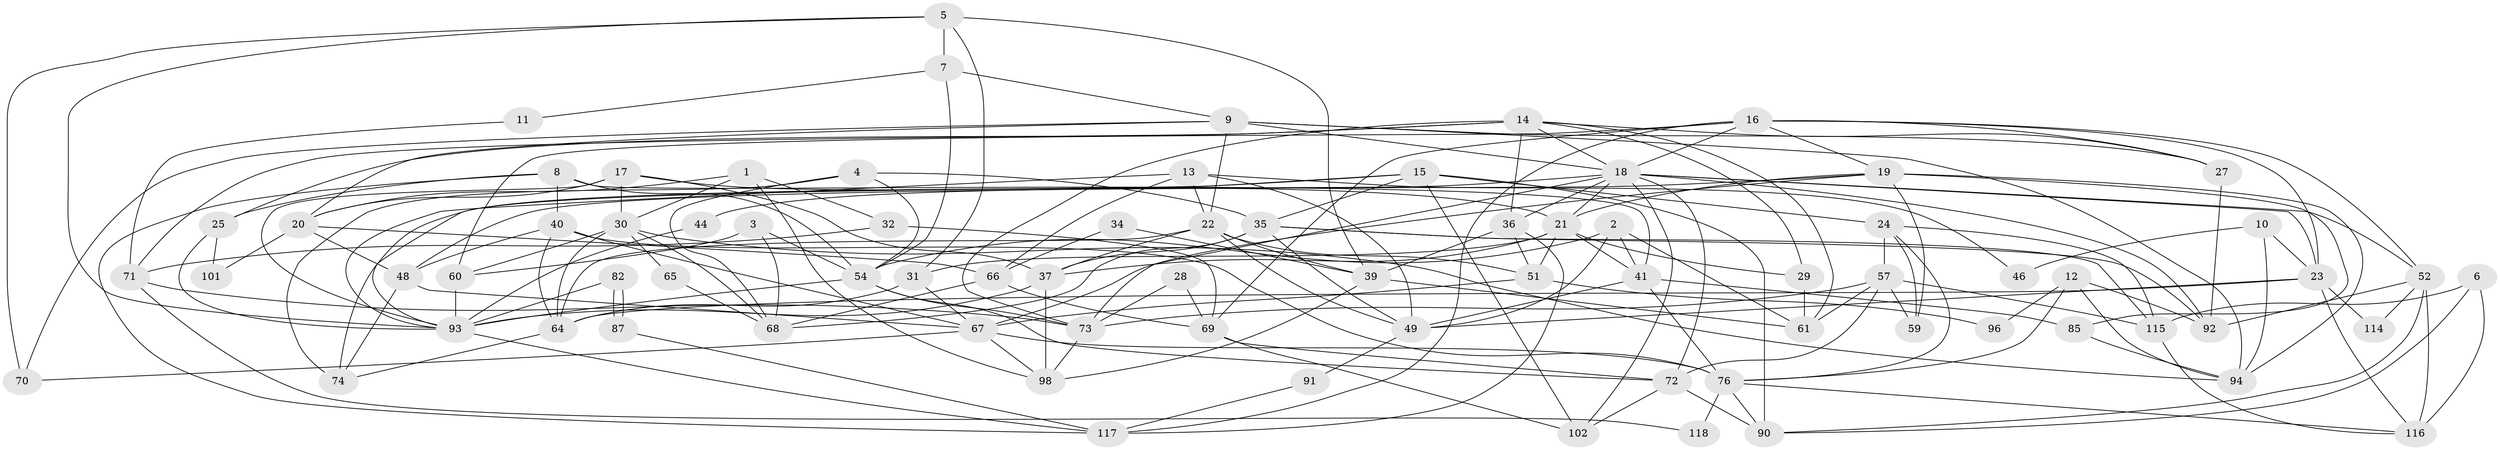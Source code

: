 // Generated by graph-tools (version 1.1) at 2025/52/02/27/25 19:52:01]
// undirected, 78 vertices, 193 edges
graph export_dot {
graph [start="1"]
  node [color=gray90,style=filled];
  1 [super="+43"];
  2 [super="+38"];
  3;
  4;
  5;
  6;
  7;
  8 [super="+58"];
  9 [super="+89"];
  10;
  11;
  12;
  13;
  14 [super="+50"];
  15 [super="+78"];
  16 [super="+47"];
  17 [super="+86"];
  18 [super="+42"];
  19 [super="+55"];
  20 [super="+84"];
  21 [super="+33"];
  22 [super="+53"];
  23 [super="+100"];
  24 [super="+88"];
  25 [super="+26"];
  27 [super="+56"];
  28;
  29;
  30 [super="+63"];
  31;
  32;
  34;
  35 [super="+77"];
  36 [super="+80"];
  37 [super="+62"];
  39 [super="+106"];
  40 [super="+45"];
  41 [super="+108"];
  44;
  46;
  48 [super="+110"];
  49 [super="+111"];
  51 [super="+83"];
  52 [super="+112"];
  54 [super="+97"];
  57 [super="+104"];
  59;
  60;
  61;
  64 [super="+81"];
  65;
  66;
  67 [super="+107"];
  68 [super="+75"];
  69 [super="+99"];
  70;
  71;
  72;
  73 [super="+113"];
  74 [super="+103"];
  76 [super="+79"];
  82;
  85;
  87;
  90;
  91;
  92 [super="+95"];
  93 [super="+105"];
  94 [super="+109"];
  96;
  98;
  101;
  102;
  114;
  115;
  116;
  117;
  118;
  1 -- 20;
  1 -- 32;
  1 -- 30;
  1 -- 98;
  2 -- 61;
  2 -- 54;
  2 -- 41;
  2 -- 49;
  3 -- 60;
  3 -- 54;
  3 -- 68;
  4 -- 68;
  4 -- 54;
  4 -- 74;
  4 -- 35;
  5 -- 93;
  5 -- 7;
  5 -- 31;
  5 -- 70;
  5 -- 39;
  6 -- 116;
  6 -- 115;
  6 -- 90;
  7 -- 11;
  7 -- 9;
  7 -- 54;
  8 -- 41;
  8 -- 40;
  8 -- 25;
  8 -- 117;
  8 -- 54;
  9 -- 94;
  9 -- 22;
  9 -- 20;
  9 -- 70;
  9 -- 18;
  9 -- 27;
  10 -- 23;
  10 -- 94;
  10 -- 46;
  11 -- 71;
  12 -- 94;
  12 -- 96;
  12 -- 76;
  12 -- 92;
  13 -- 46;
  13 -- 66;
  13 -- 49;
  13 -- 22;
  13 -- 93;
  14 -- 73;
  14 -- 27;
  14 -- 29;
  14 -- 71;
  14 -- 61;
  14 -- 36;
  14 -- 25;
  14 -- 18;
  15 -- 90;
  15 -- 35;
  15 -- 102;
  15 -- 44;
  15 -- 93;
  15 -- 24 [weight=2];
  16 -- 27;
  16 -- 52;
  16 -- 19;
  16 -- 18;
  16 -- 117;
  16 -- 69;
  16 -- 23;
  16 -- 60;
  17 -- 21;
  17 -- 30 [weight=2];
  17 -- 37;
  17 -- 20;
  17 -- 93;
  18 -- 36;
  18 -- 72;
  18 -- 74;
  18 -- 102;
  18 -- 52;
  18 -- 73;
  18 -- 21;
  18 -- 23;
  18 -- 92;
  19 -- 85;
  19 -- 48;
  19 -- 67 [weight=2];
  19 -- 21;
  19 -- 59;
  19 -- 94;
  20 -- 66;
  20 -- 101;
  20 -- 48;
  21 -- 29;
  21 -- 41;
  21 -- 51;
  21 -- 31;
  21 -- 37;
  22 -- 64;
  22 -- 49;
  22 -- 39;
  22 -- 37;
  22 -- 51;
  23 -- 116;
  23 -- 114;
  23 -- 49;
  23 -- 64;
  24 -- 59;
  24 -- 115;
  24 -- 57;
  24 -- 76;
  25 -- 101;
  25 -- 93;
  27 -- 92;
  28 -- 69;
  28 -- 73;
  29 -- 61;
  30 -- 60;
  30 -- 68;
  30 -- 65;
  30 -- 94;
  30 -- 64;
  31 -- 67;
  31 -- 64;
  32 -- 71;
  32 -- 69;
  34 -- 66;
  34 -- 39;
  35 -- 37;
  35 -- 68;
  35 -- 92;
  35 -- 115;
  35 -- 49;
  36 -- 117;
  36 -- 39;
  36 -- 51;
  37 -- 98;
  37 -- 93;
  39 -- 98;
  39 -- 61;
  40 -- 67;
  40 -- 64;
  40 -- 76;
  40 -- 48;
  41 -- 76;
  41 -- 85;
  41 -- 49;
  44 -- 93;
  48 -- 74;
  48 -- 67;
  49 -- 91;
  51 -- 96;
  51 -- 67;
  52 -- 90;
  52 -- 114;
  52 -- 116;
  52 -- 92;
  54 -- 72;
  54 -- 73;
  54 -- 93;
  57 -- 59;
  57 -- 72;
  57 -- 115;
  57 -- 61;
  57 -- 73;
  60 -- 93;
  64 -- 74;
  65 -- 68;
  66 -- 69;
  66 -- 68;
  67 -- 70;
  67 -- 98;
  67 -- 76;
  69 -- 102;
  69 -- 72;
  71 -- 118;
  71 -- 73;
  72 -- 90;
  72 -- 102;
  73 -- 98;
  76 -- 116;
  76 -- 118;
  76 -- 90;
  82 -- 87;
  82 -- 87;
  82 -- 93;
  85 -- 94;
  87 -- 117;
  91 -- 117;
  93 -- 117;
  115 -- 116;
}
